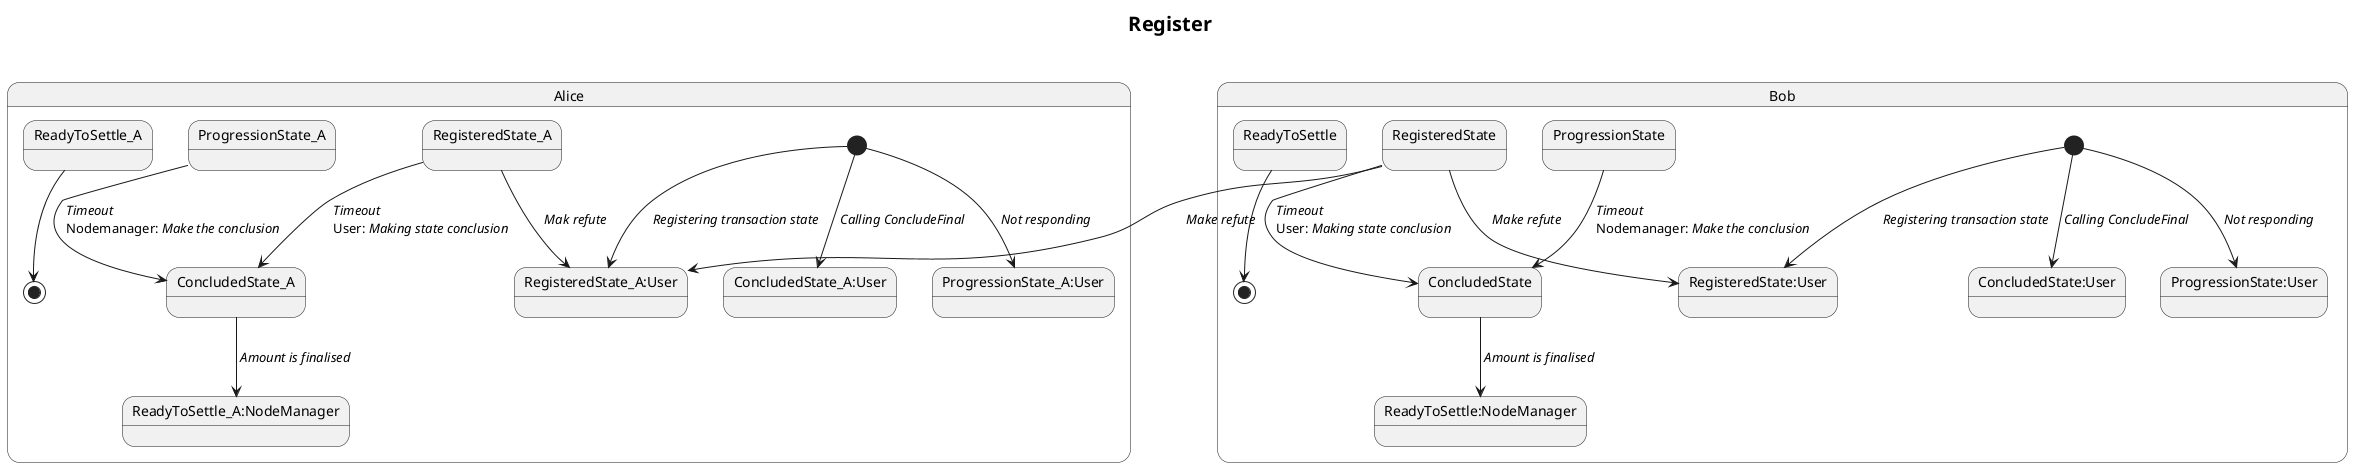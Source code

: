 @startuml sub_state_machine_register

title Register\n   

skinparam {
    TitleFontSize 20
    ClassFontSize 14
    DefaultTextAlignment left
    LegendFontSize 12
    LegendBackgroundColor LightGrey
    LegendBorderColor White
}

state Alice{
[*]-->RegisteredState_A:User: //Registering transaction state//

[*]-->ConcludedState_A:User: //Calling ConcludeFinal//
[*]-->ProgressionState_A:User: //Not responding//
RegisteredState_A-->RegisteredState_A:User:// Mak refute//
RegisteredState_A-->ConcludedState_A:// Timeout//\n User:// Making state conclusion//
ProgressionState_A-->ConcludedState_A:// Timeout//\n Nodemanager: //Make the conclusion//
ConcludedState_A-->ReadyToSettle_A:NodeManager:// Amount is finalised//
ReadyToSettle_A-->[*]
}

state Bob{
[*]-->RegisteredState:User: //Registering transaction state//
[*]-->ConcludedState:User: //Calling ConcludeFinal//
[*]-->ProgressionState:User: //Not responding//
RegisteredState-->RegisteredState:User:// Make refute//
RegisteredState-->ConcludedState:// Timeout//\n User:// Making state conclusion//
ProgressionState-->ConcludedState:// Timeout//\n Nodemanager: //Make the conclusion//
ConcludedState-->ReadyToSettle:NodeManager:// Amount is finalised//
ReadyToSettle-->[*]

}

RegisteredState-->RegisteredState_A:User :// Make refute//


@enduml